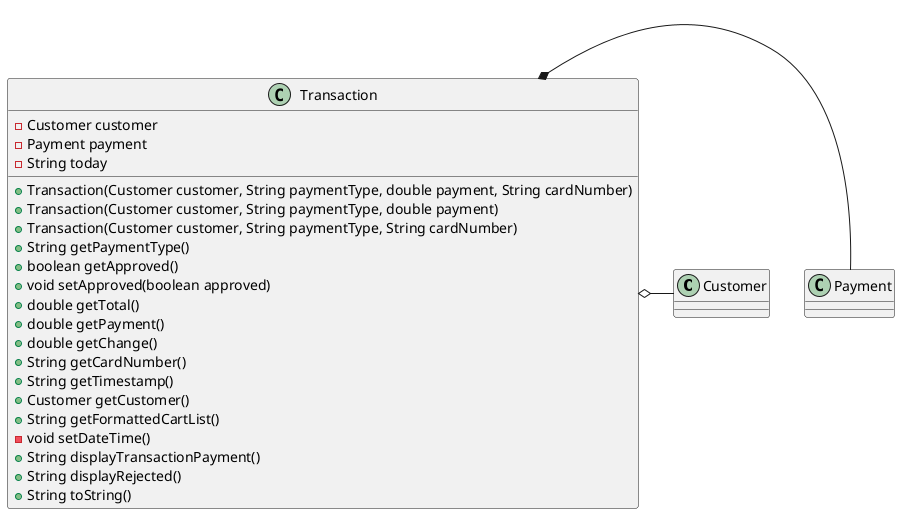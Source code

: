 @startuml transaction
class Customer
class Payment
class Transaction {
    - Customer customer
    - Payment payment
    - String today
    + Transaction(Customer customer, String paymentType, double payment, String cardNumber)
    + Transaction(Customer customer, String paymentType, double payment)
    + Transaction(Customer customer, String paymentType, String cardNumber)
    + String getPaymentType()
    + boolean getApproved()
    + void setApproved(boolean approved)
    + double getTotal()
    + double getPayment()
    + double getChange()
    + String getCardNumber()
    + String getTimestamp()
    + Customer getCustomer()
    + String getFormattedCartList()
    - void setDateTime()
    + String displayTransactionPayment()
    + String displayRejected()
    + String toString()
}
Transaction *- Payment
Transaction o- Customer
@enduml